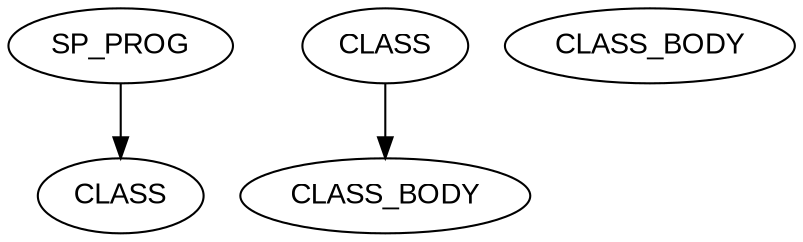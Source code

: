 digraph ParseTree {
    node [shape=ellipse, fontname="Arial"];
    node_0 [label="SP_PROG"];
    node_1 [label="CLASS"];
    node_0 -> node_1;
    node_2 [label="CLASS"];
    node_3 [label="CLASS_BODY"];
    node_2 -> node_3;
    node_4 [label="CLASS_BODY"];
}